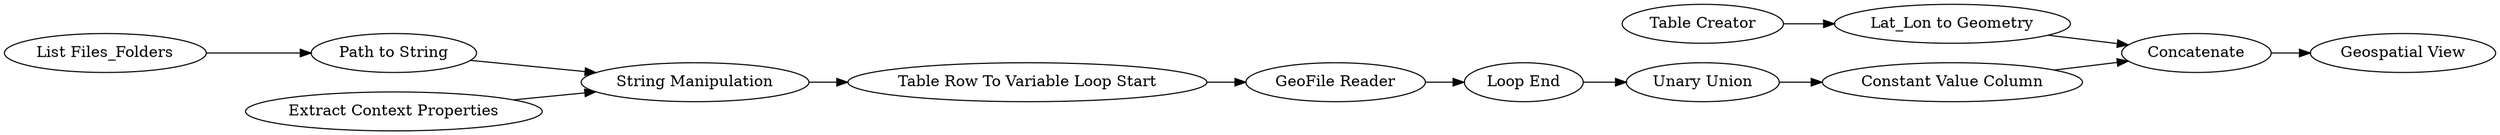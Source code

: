 digraph {
	4 -> 2
	1872 -> 11
	8 -> 10
	7 -> 4
	10 -> 1873
	3 -> 5
	1873 -> 1872
	1870 -> 1871
	1871 -> 1872
	6 -> 7
	2 -> 8
	5 -> 7
	5 [label="Path to String"]
	1872 [label=Concatenate]
	7 [label="String Manipulation"]
	1871 [label="Lat_Lon to Geometry"]
	4 [label="Table Row To Variable Loop Start"]
	11 [label="Geospatial View"]
	1873 [label="Constant Value Column"]
	8 [label="Loop End"]
	6 [label="Extract Context Properties"]
	1870 [label="Table Creator"]
	3 [label="List Files_Folders"]
	2 [label="GeoFile Reader"]
	10 [label="Unary Union"]
	rankdir=LR
}
